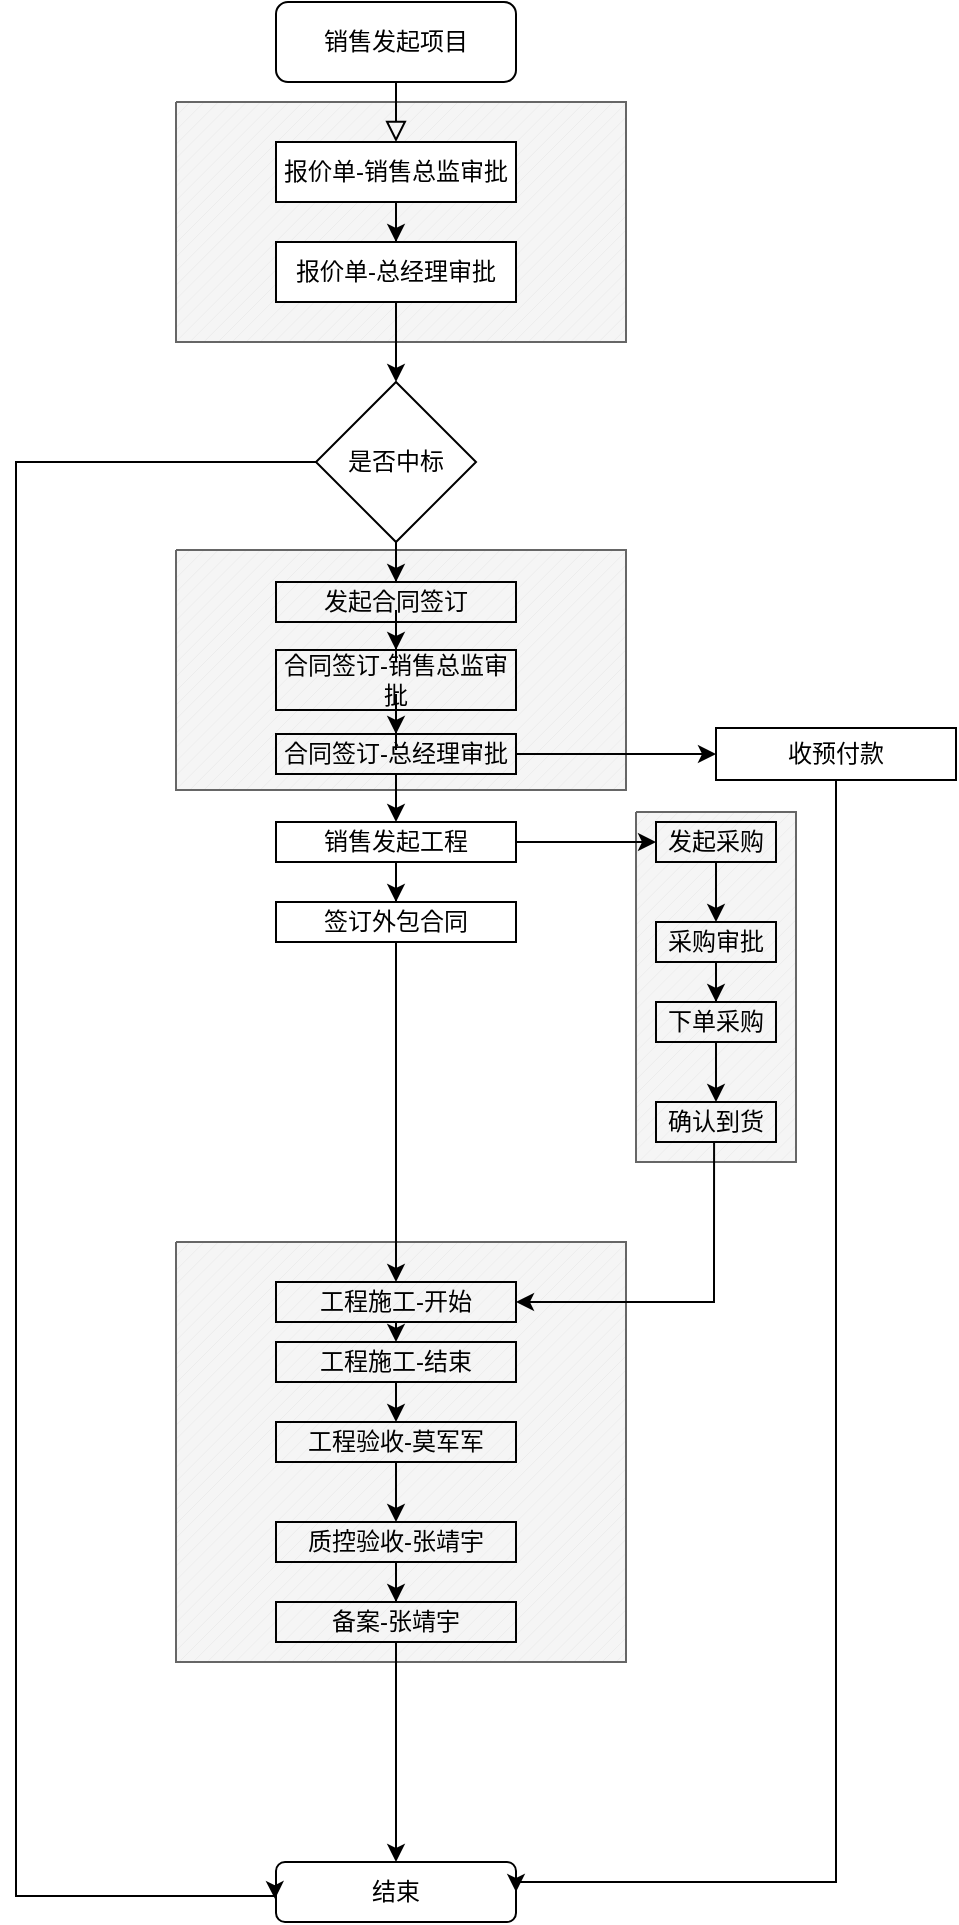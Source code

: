 <mxfile version="14.9.5" type="github">
  <diagram id="C5RBs43oDa-KdzZeNtuy" name="Page-1">
    <mxGraphModel dx="1334" dy="796" grid="1" gridSize="10" guides="1" tooltips="1" connect="1" arrows="1" fold="1" page="1" pageScale="1" pageWidth="827" pageHeight="1169" math="0" shadow="0">
      <root>
        <mxCell id="WIyWlLk6GJQsqaUBKTNV-0" />
        <mxCell id="WIyWlLk6GJQsqaUBKTNV-1" parent="WIyWlLk6GJQsqaUBKTNV-0" />
        <mxCell id="aGjLEU1FE01erFLO_7JB-48" value="" style="verticalLabelPosition=bottom;verticalAlign=top;html=1;shape=mxgraph.basic.patternFillRect;fillStyle=diag;step=5;fillStrokeWidth=0.2;fillStrokeColor=#dddddd;fillColor=#f5f5f5;strokeColor=#666666;fontColor=#333333;" vertex="1" parent="WIyWlLk6GJQsqaUBKTNV-1">
          <mxGeometry x="380" y="445" width="80" height="175" as="geometry" />
        </mxCell>
        <mxCell id="aGjLEU1FE01erFLO_7JB-39" value="" style="verticalLabelPosition=bottom;verticalAlign=top;html=1;shape=mxgraph.basic.patternFillRect;fillStyle=diag;step=5;fillStrokeWidth=0.2;fillStrokeColor=#dddddd;fillColor=#f5f5f5;strokeColor=#666666;fontColor=#333333;" vertex="1" parent="WIyWlLk6GJQsqaUBKTNV-1">
          <mxGeometry x="150" y="660" width="225" height="210" as="geometry" />
        </mxCell>
        <mxCell id="aGjLEU1FE01erFLO_7JB-15" value="" style="verticalLabelPosition=bottom;verticalAlign=top;html=1;shape=mxgraph.basic.patternFillRect;fillStyle=diag;step=5;fillStrokeWidth=0.2;fillStrokeColor=#dddddd;fillColor=#f5f5f5;strokeColor=#666666;fontColor=#333333;" vertex="1" parent="WIyWlLk6GJQsqaUBKTNV-1">
          <mxGeometry x="150" y="314" width="225" height="120" as="geometry" />
        </mxCell>
        <mxCell id="aGjLEU1FE01erFLO_7JB-3" value="" style="verticalLabelPosition=bottom;verticalAlign=top;html=1;shape=mxgraph.basic.patternFillRect;fillStyle=diag;step=5;fillStrokeWidth=0.2;fillStrokeColor=#dddddd;fillColor=#f5f5f5;strokeColor=#666666;fontColor=#333333;" vertex="1" parent="WIyWlLk6GJQsqaUBKTNV-1">
          <mxGeometry x="150" y="90" width="225" height="120" as="geometry" />
        </mxCell>
        <mxCell id="WIyWlLk6GJQsqaUBKTNV-2" value="" style="rounded=0;html=1;jettySize=auto;orthogonalLoop=1;fontSize=11;endArrow=block;endFill=0;endSize=8;strokeWidth=1;shadow=0;labelBackgroundColor=none;edgeStyle=orthogonalEdgeStyle;entryX=0.5;entryY=0;entryDx=0;entryDy=0;" parent="WIyWlLk6GJQsqaUBKTNV-1" source="WIyWlLk6GJQsqaUBKTNV-3" target="aGjLEU1FE01erFLO_7JB-0" edge="1">
          <mxGeometry relative="1" as="geometry">
            <mxPoint x="260" y="170" as="targetPoint" />
          </mxGeometry>
        </mxCell>
        <mxCell id="WIyWlLk6GJQsqaUBKTNV-3" value="销售发起项目" style="rounded=1;whiteSpace=wrap;html=1;fontSize=12;glass=0;strokeWidth=1;shadow=0;" parent="WIyWlLk6GJQsqaUBKTNV-1" vertex="1">
          <mxGeometry x="200" y="40" width="120" height="40" as="geometry" />
        </mxCell>
        <mxCell id="aGjLEU1FE01erFLO_7JB-2" value="" style="edgeStyle=orthogonalEdgeStyle;rounded=0;orthogonalLoop=1;jettySize=auto;html=1;" edge="1" parent="WIyWlLk6GJQsqaUBKTNV-1" source="aGjLEU1FE01erFLO_7JB-0" target="aGjLEU1FE01erFLO_7JB-1">
          <mxGeometry relative="1" as="geometry" />
        </mxCell>
        <mxCell id="aGjLEU1FE01erFLO_7JB-0" value="报价单-销售总监审批" style="rounded=0;whiteSpace=wrap;html=1;" vertex="1" parent="WIyWlLk6GJQsqaUBKTNV-1">
          <mxGeometry x="200" y="110" width="120" height="30" as="geometry" />
        </mxCell>
        <mxCell id="aGjLEU1FE01erFLO_7JB-5" value="" style="edgeStyle=orthogonalEdgeStyle;rounded=0;orthogonalLoop=1;jettySize=auto;html=1;entryX=0.5;entryY=0;entryDx=0;entryDy=0;" edge="1" parent="WIyWlLk6GJQsqaUBKTNV-1" source="aGjLEU1FE01erFLO_7JB-1" target="aGjLEU1FE01erFLO_7JB-6">
          <mxGeometry relative="1" as="geometry">
            <mxPoint x="260" y="255" as="targetPoint" />
          </mxGeometry>
        </mxCell>
        <mxCell id="aGjLEU1FE01erFLO_7JB-1" value="报价单-总经理审批" style="whiteSpace=wrap;html=1;rounded=0;" vertex="1" parent="WIyWlLk6GJQsqaUBKTNV-1">
          <mxGeometry x="200" y="160" width="120" height="30" as="geometry" />
        </mxCell>
        <mxCell id="aGjLEU1FE01erFLO_7JB-8" style="edgeStyle=orthogonalEdgeStyle;rounded=0;orthogonalLoop=1;jettySize=auto;html=1;entryX=-0.004;entryY=0.617;entryDx=0;entryDy=0;entryPerimeter=0;" edge="1" parent="WIyWlLk6GJQsqaUBKTNV-1" source="aGjLEU1FE01erFLO_7JB-6" target="aGjLEU1FE01erFLO_7JB-7">
          <mxGeometry relative="1" as="geometry">
            <Array as="points">
              <mxPoint x="70" y="270" />
              <mxPoint x="70" y="987" />
            </Array>
          </mxGeometry>
        </mxCell>
        <mxCell id="aGjLEU1FE01erFLO_7JB-10" value="" style="edgeStyle=orthogonalEdgeStyle;rounded=0;orthogonalLoop=1;jettySize=auto;html=1;" edge="1" parent="WIyWlLk6GJQsqaUBKTNV-1" source="aGjLEU1FE01erFLO_7JB-6" target="aGjLEU1FE01erFLO_7JB-9">
          <mxGeometry relative="1" as="geometry" />
        </mxCell>
        <mxCell id="aGjLEU1FE01erFLO_7JB-6" value="是否中标" style="rhombus;whiteSpace=wrap;html=1;fillColor=none;" vertex="1" parent="WIyWlLk6GJQsqaUBKTNV-1">
          <mxGeometry x="220" y="230" width="80" height="80" as="geometry" />
        </mxCell>
        <mxCell id="aGjLEU1FE01erFLO_7JB-7" value="结束" style="rounded=1;whiteSpace=wrap;html=1;fillColor=none;" vertex="1" parent="WIyWlLk6GJQsqaUBKTNV-1">
          <mxGeometry x="200" y="970" width="120" height="30" as="geometry" />
        </mxCell>
        <mxCell id="aGjLEU1FE01erFLO_7JB-12" value="" style="edgeStyle=orthogonalEdgeStyle;rounded=0;orthogonalLoop=1;jettySize=auto;html=1;" edge="1" parent="WIyWlLk6GJQsqaUBKTNV-1" source="aGjLEU1FE01erFLO_7JB-9" target="aGjLEU1FE01erFLO_7JB-11">
          <mxGeometry relative="1" as="geometry" />
        </mxCell>
        <mxCell id="aGjLEU1FE01erFLO_7JB-9" value="发起合同签订" style="whiteSpace=wrap;html=1;fillColor=none;" vertex="1" parent="WIyWlLk6GJQsqaUBKTNV-1">
          <mxGeometry x="200" y="330" width="120" height="20" as="geometry" />
        </mxCell>
        <mxCell id="aGjLEU1FE01erFLO_7JB-14" value="" style="edgeStyle=orthogonalEdgeStyle;rounded=0;orthogonalLoop=1;jettySize=auto;html=1;" edge="1" parent="WIyWlLk6GJQsqaUBKTNV-1" source="aGjLEU1FE01erFLO_7JB-11" target="aGjLEU1FE01erFLO_7JB-13">
          <mxGeometry relative="1" as="geometry" />
        </mxCell>
        <mxCell id="aGjLEU1FE01erFLO_7JB-11" value="合同签订-销售总监审批" style="whiteSpace=wrap;html=1;fillColor=none;" vertex="1" parent="WIyWlLk6GJQsqaUBKTNV-1">
          <mxGeometry x="200" y="364" width="120" height="30" as="geometry" />
        </mxCell>
        <mxCell id="aGjLEU1FE01erFLO_7JB-17" value="" style="edgeStyle=orthogonalEdgeStyle;rounded=0;orthogonalLoop=1;jettySize=auto;html=1;" edge="1" parent="WIyWlLk6GJQsqaUBKTNV-1" source="aGjLEU1FE01erFLO_7JB-13" target="aGjLEU1FE01erFLO_7JB-16">
          <mxGeometry relative="1" as="geometry" />
        </mxCell>
        <mxCell id="aGjLEU1FE01erFLO_7JB-20" value="" style="edgeStyle=orthogonalEdgeStyle;rounded=0;orthogonalLoop=1;jettySize=auto;html=1;" edge="1" parent="WIyWlLk6GJQsqaUBKTNV-1" source="aGjLEU1FE01erFLO_7JB-13" target="aGjLEU1FE01erFLO_7JB-19">
          <mxGeometry relative="1" as="geometry" />
        </mxCell>
        <mxCell id="aGjLEU1FE01erFLO_7JB-13" value="合同签订-总经理审批" style="whiteSpace=wrap;html=1;fillColor=none;" vertex="1" parent="WIyWlLk6GJQsqaUBKTNV-1">
          <mxGeometry x="200" y="406" width="120" height="20" as="geometry" />
        </mxCell>
        <mxCell id="aGjLEU1FE01erFLO_7JB-18" style="edgeStyle=orthogonalEdgeStyle;rounded=0;orthogonalLoop=1;jettySize=auto;html=1;entryX=1;entryY=0.5;entryDx=0;entryDy=0;" edge="1" parent="WIyWlLk6GJQsqaUBKTNV-1" source="aGjLEU1FE01erFLO_7JB-16" target="aGjLEU1FE01erFLO_7JB-7">
          <mxGeometry relative="1" as="geometry">
            <Array as="points">
              <mxPoint x="480" y="980" />
              <mxPoint x="320" y="980" />
            </Array>
          </mxGeometry>
        </mxCell>
        <mxCell id="aGjLEU1FE01erFLO_7JB-16" value="收预付款" style="whiteSpace=wrap;html=1;fillColor=none;" vertex="1" parent="WIyWlLk6GJQsqaUBKTNV-1">
          <mxGeometry x="420" y="403" width="120" height="26" as="geometry" />
        </mxCell>
        <mxCell id="aGjLEU1FE01erFLO_7JB-22" value="" style="edgeStyle=orthogonalEdgeStyle;rounded=0;orthogonalLoop=1;jettySize=auto;html=1;" edge="1" parent="WIyWlLk6GJQsqaUBKTNV-1" source="aGjLEU1FE01erFLO_7JB-19" target="aGjLEU1FE01erFLO_7JB-21">
          <mxGeometry relative="1" as="geometry" />
        </mxCell>
        <mxCell id="aGjLEU1FE01erFLO_7JB-25" value="" style="edgeStyle=orthogonalEdgeStyle;rounded=0;orthogonalLoop=1;jettySize=auto;html=1;entryX=0;entryY=0.5;entryDx=0;entryDy=0;" edge="1" parent="WIyWlLk6GJQsqaUBKTNV-1" source="aGjLEU1FE01erFLO_7JB-19" target="aGjLEU1FE01erFLO_7JB-26">
          <mxGeometry relative="1" as="geometry">
            <mxPoint x="420" y="490" as="targetPoint" />
            <Array as="points">
              <mxPoint x="360" y="460" />
              <mxPoint x="360" y="460" />
            </Array>
          </mxGeometry>
        </mxCell>
        <mxCell id="aGjLEU1FE01erFLO_7JB-19" value="销售发起工程" style="whiteSpace=wrap;html=1;fillColor=none;" vertex="1" parent="WIyWlLk6GJQsqaUBKTNV-1">
          <mxGeometry x="200" y="450" width="120" height="20" as="geometry" />
        </mxCell>
        <mxCell id="aGjLEU1FE01erFLO_7JB-24" value="" style="edgeStyle=orthogonalEdgeStyle;rounded=0;orthogonalLoop=1;jettySize=auto;html=1;" edge="1" parent="WIyWlLk6GJQsqaUBKTNV-1" source="aGjLEU1FE01erFLO_7JB-21" target="aGjLEU1FE01erFLO_7JB-23">
          <mxGeometry relative="1" as="geometry" />
        </mxCell>
        <mxCell id="aGjLEU1FE01erFLO_7JB-21" value="签订外包合同" style="whiteSpace=wrap;html=1;fillColor=none;" vertex="1" parent="WIyWlLk6GJQsqaUBKTNV-1">
          <mxGeometry x="200" y="490" width="120" height="20" as="geometry" />
        </mxCell>
        <mxCell id="aGjLEU1FE01erFLO_7JB-30" style="edgeStyle=orthogonalEdgeStyle;rounded=0;orthogonalLoop=1;jettySize=auto;html=1;exitX=0.5;exitY=1;exitDx=0;exitDy=0;" edge="1" parent="WIyWlLk6GJQsqaUBKTNV-1" source="aGjLEU1FE01erFLO_7JB-37" target="aGjLEU1FE01erFLO_7JB-7">
          <mxGeometry relative="1" as="geometry">
            <mxPoint x="250" y="770" as="sourcePoint" />
          </mxGeometry>
        </mxCell>
        <mxCell id="aGjLEU1FE01erFLO_7JB-32" style="edgeStyle=orthogonalEdgeStyle;rounded=0;orthogonalLoop=1;jettySize=auto;html=1;exitX=0.5;exitY=1;exitDx=0;exitDy=0;entryX=0.5;entryY=0;entryDx=0;entryDy=0;" edge="1" parent="WIyWlLk6GJQsqaUBKTNV-1" source="aGjLEU1FE01erFLO_7JB-23" target="aGjLEU1FE01erFLO_7JB-31">
          <mxGeometry relative="1" as="geometry" />
        </mxCell>
        <mxCell id="aGjLEU1FE01erFLO_7JB-23" value="工程施工-开始" style="whiteSpace=wrap;html=1;fillColor=none;" vertex="1" parent="WIyWlLk6GJQsqaUBKTNV-1">
          <mxGeometry x="200" y="680" width="120" height="20" as="geometry" />
        </mxCell>
        <mxCell id="aGjLEU1FE01erFLO_7JB-42" value="" style="edgeStyle=orthogonalEdgeStyle;rounded=0;orthogonalLoop=1;jettySize=auto;html=1;" edge="1" parent="WIyWlLk6GJQsqaUBKTNV-1" source="aGjLEU1FE01erFLO_7JB-26" target="aGjLEU1FE01erFLO_7JB-41">
          <mxGeometry relative="1" as="geometry" />
        </mxCell>
        <mxCell id="aGjLEU1FE01erFLO_7JB-26" value="发起采购" style="whiteSpace=wrap;html=1;fillColor=none;" vertex="1" parent="WIyWlLk6GJQsqaUBKTNV-1">
          <mxGeometry x="390" y="450" width="60" height="20" as="geometry" />
        </mxCell>
        <mxCell id="aGjLEU1FE01erFLO_7JB-34" style="edgeStyle=orthogonalEdgeStyle;rounded=0;orthogonalLoop=1;jettySize=auto;html=1;exitX=0.5;exitY=1;exitDx=0;exitDy=0;entryX=0.5;entryY=0;entryDx=0;entryDy=0;" edge="1" parent="WIyWlLk6GJQsqaUBKTNV-1" source="aGjLEU1FE01erFLO_7JB-31" target="aGjLEU1FE01erFLO_7JB-33">
          <mxGeometry relative="1" as="geometry" />
        </mxCell>
        <mxCell id="aGjLEU1FE01erFLO_7JB-31" value="工程施工-结束" style="whiteSpace=wrap;html=1;fillColor=none;" vertex="1" parent="WIyWlLk6GJQsqaUBKTNV-1">
          <mxGeometry x="200" y="710" width="120" height="20" as="geometry" />
        </mxCell>
        <mxCell id="aGjLEU1FE01erFLO_7JB-36" value="" style="edgeStyle=orthogonalEdgeStyle;rounded=0;orthogonalLoop=1;jettySize=auto;html=1;" edge="1" parent="WIyWlLk6GJQsqaUBKTNV-1" source="aGjLEU1FE01erFLO_7JB-33" target="aGjLEU1FE01erFLO_7JB-35">
          <mxGeometry relative="1" as="geometry" />
        </mxCell>
        <mxCell id="aGjLEU1FE01erFLO_7JB-33" value="工程验收-莫军军" style="whiteSpace=wrap;html=1;fillColor=none;" vertex="1" parent="WIyWlLk6GJQsqaUBKTNV-1">
          <mxGeometry x="200" y="750" width="120" height="20" as="geometry" />
        </mxCell>
        <mxCell id="aGjLEU1FE01erFLO_7JB-38" value="" style="edgeStyle=orthogonalEdgeStyle;rounded=0;orthogonalLoop=1;jettySize=auto;html=1;" edge="1" parent="WIyWlLk6GJQsqaUBKTNV-1" source="aGjLEU1FE01erFLO_7JB-35" target="aGjLEU1FE01erFLO_7JB-37">
          <mxGeometry relative="1" as="geometry" />
        </mxCell>
        <mxCell id="aGjLEU1FE01erFLO_7JB-35" value="质控验收-张靖宇" style="whiteSpace=wrap;html=1;fillColor=none;" vertex="1" parent="WIyWlLk6GJQsqaUBKTNV-1">
          <mxGeometry x="200" y="800" width="120" height="20" as="geometry" />
        </mxCell>
        <mxCell id="aGjLEU1FE01erFLO_7JB-37" value="备案-张靖宇" style="whiteSpace=wrap;html=1;fillColor=none;" vertex="1" parent="WIyWlLk6GJQsqaUBKTNV-1">
          <mxGeometry x="200" y="840" width="120" height="20" as="geometry" />
        </mxCell>
        <mxCell id="aGjLEU1FE01erFLO_7JB-44" value="" style="edgeStyle=orthogonalEdgeStyle;rounded=0;orthogonalLoop=1;jettySize=auto;html=1;" edge="1" parent="WIyWlLk6GJQsqaUBKTNV-1" source="aGjLEU1FE01erFLO_7JB-41" target="aGjLEU1FE01erFLO_7JB-43">
          <mxGeometry relative="1" as="geometry" />
        </mxCell>
        <mxCell id="aGjLEU1FE01erFLO_7JB-41" value="采购审批" style="whiteSpace=wrap;html=1;fillColor=none;" vertex="1" parent="WIyWlLk6GJQsqaUBKTNV-1">
          <mxGeometry x="390" y="500" width="60" height="20" as="geometry" />
        </mxCell>
        <mxCell id="aGjLEU1FE01erFLO_7JB-46" value="" style="edgeStyle=orthogonalEdgeStyle;rounded=0;orthogonalLoop=1;jettySize=auto;html=1;" edge="1" parent="WIyWlLk6GJQsqaUBKTNV-1" source="aGjLEU1FE01erFLO_7JB-43" target="aGjLEU1FE01erFLO_7JB-45">
          <mxGeometry relative="1" as="geometry" />
        </mxCell>
        <mxCell id="aGjLEU1FE01erFLO_7JB-43" value="下单采购" style="whiteSpace=wrap;html=1;fillColor=none;" vertex="1" parent="WIyWlLk6GJQsqaUBKTNV-1">
          <mxGeometry x="390" y="540" width="60" height="20" as="geometry" />
        </mxCell>
        <mxCell id="aGjLEU1FE01erFLO_7JB-47" style="edgeStyle=orthogonalEdgeStyle;rounded=0;orthogonalLoop=1;jettySize=auto;html=1;exitX=0.488;exitY=0.943;exitDx=0;exitDy=0;entryX=1;entryY=0.5;entryDx=0;entryDy=0;exitPerimeter=0;" edge="1" parent="WIyWlLk6GJQsqaUBKTNV-1" source="aGjLEU1FE01erFLO_7JB-48" target="aGjLEU1FE01erFLO_7JB-23">
          <mxGeometry relative="1" as="geometry">
            <Array as="points">
              <mxPoint x="419" y="690" />
            </Array>
          </mxGeometry>
        </mxCell>
        <mxCell id="aGjLEU1FE01erFLO_7JB-45" value="确认到货" style="whiteSpace=wrap;html=1;fillColor=none;" vertex="1" parent="WIyWlLk6GJQsqaUBKTNV-1">
          <mxGeometry x="390" y="590" width="60" height="20" as="geometry" />
        </mxCell>
      </root>
    </mxGraphModel>
  </diagram>
</mxfile>
